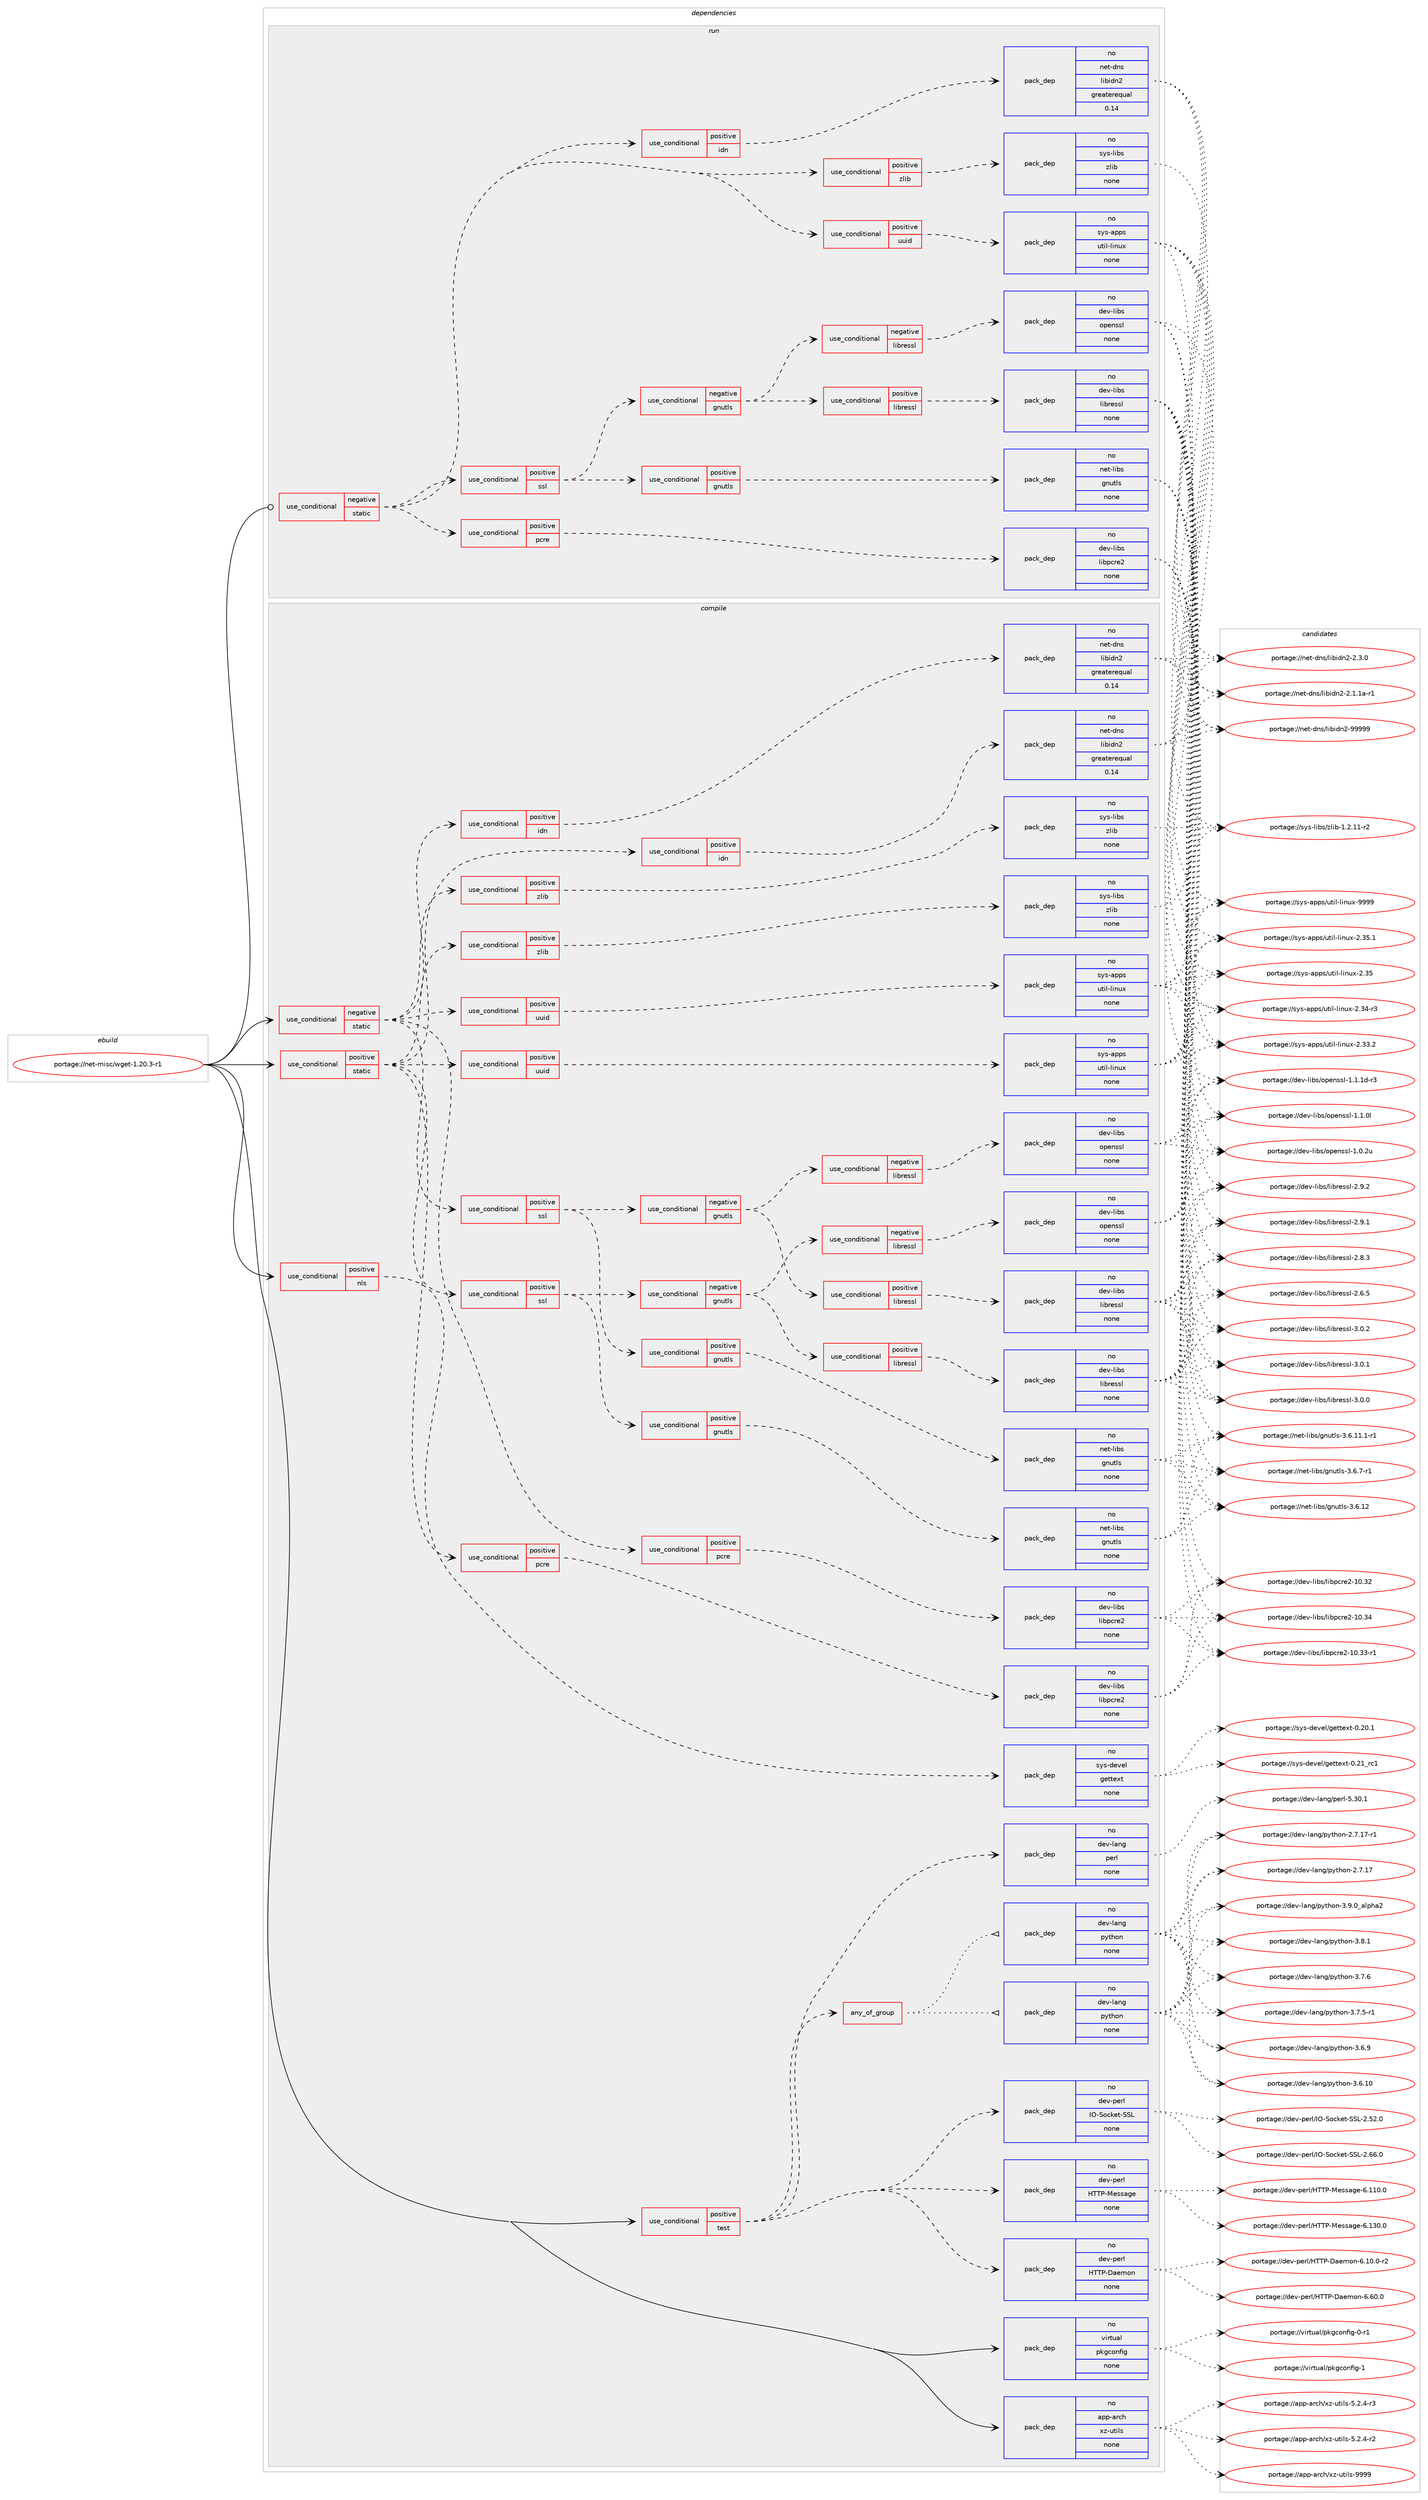 digraph prolog {

# *************
# Graph options
# *************

newrank=true;
concentrate=true;
compound=true;
graph [rankdir=LR,fontname=Helvetica,fontsize=10,ranksep=1.5];#, ranksep=2.5, nodesep=0.2];
edge  [arrowhead=vee];
node  [fontname=Helvetica,fontsize=10];

# **********
# The ebuild
# **********

subgraph cluster_leftcol {
color=gray;
rank=same;
label=<<i>ebuild</i>>;
id [label="portage://net-misc/wget-1.20.3-r1", color=red, width=4, href="../net-misc/wget-1.20.3-r1.svg"];
}

# ****************
# The dependencies
# ****************

subgraph cluster_midcol {
color=gray;
label=<<i>dependencies</i>>;
subgraph cluster_compile {
fillcolor="#eeeeee";
style=filled;
label=<<i>compile</i>>;
subgraph cond23831 {
dependency116912 [label=<<TABLE BORDER="0" CELLBORDER="1" CELLSPACING="0" CELLPADDING="4"><TR><TD ROWSPAN="3" CELLPADDING="10">use_conditional</TD></TR><TR><TD>negative</TD></TR><TR><TD>static</TD></TR></TABLE>>, shape=none, color=red];
subgraph cond23832 {
dependency116913 [label=<<TABLE BORDER="0" CELLBORDER="1" CELLSPACING="0" CELLPADDING="4"><TR><TD ROWSPAN="3" CELLPADDING="10">use_conditional</TD></TR><TR><TD>positive</TD></TR><TR><TD>idn</TD></TR></TABLE>>, shape=none, color=red];
subgraph pack91113 {
dependency116914 [label=<<TABLE BORDER="0" CELLBORDER="1" CELLSPACING="0" CELLPADDING="4" WIDTH="220"><TR><TD ROWSPAN="6" CELLPADDING="30">pack_dep</TD></TR><TR><TD WIDTH="110">no</TD></TR><TR><TD>net-dns</TD></TR><TR><TD>libidn2</TD></TR><TR><TD>greaterequal</TD></TR><TR><TD>0.14</TD></TR></TABLE>>, shape=none, color=blue];
}
dependency116913:e -> dependency116914:w [weight=20,style="dashed",arrowhead="vee"];
}
dependency116912:e -> dependency116913:w [weight=20,style="dashed",arrowhead="vee"];
subgraph cond23833 {
dependency116915 [label=<<TABLE BORDER="0" CELLBORDER="1" CELLSPACING="0" CELLPADDING="4"><TR><TD ROWSPAN="3" CELLPADDING="10">use_conditional</TD></TR><TR><TD>positive</TD></TR><TR><TD>pcre</TD></TR></TABLE>>, shape=none, color=red];
subgraph pack91114 {
dependency116916 [label=<<TABLE BORDER="0" CELLBORDER="1" CELLSPACING="0" CELLPADDING="4" WIDTH="220"><TR><TD ROWSPAN="6" CELLPADDING="30">pack_dep</TD></TR><TR><TD WIDTH="110">no</TD></TR><TR><TD>dev-libs</TD></TR><TR><TD>libpcre2</TD></TR><TR><TD>none</TD></TR><TR><TD></TD></TR></TABLE>>, shape=none, color=blue];
}
dependency116915:e -> dependency116916:w [weight=20,style="dashed",arrowhead="vee"];
}
dependency116912:e -> dependency116915:w [weight=20,style="dashed",arrowhead="vee"];
subgraph cond23834 {
dependency116917 [label=<<TABLE BORDER="0" CELLBORDER="1" CELLSPACING="0" CELLPADDING="4"><TR><TD ROWSPAN="3" CELLPADDING="10">use_conditional</TD></TR><TR><TD>positive</TD></TR><TR><TD>ssl</TD></TR></TABLE>>, shape=none, color=red];
subgraph cond23835 {
dependency116918 [label=<<TABLE BORDER="0" CELLBORDER="1" CELLSPACING="0" CELLPADDING="4"><TR><TD ROWSPAN="3" CELLPADDING="10">use_conditional</TD></TR><TR><TD>positive</TD></TR><TR><TD>gnutls</TD></TR></TABLE>>, shape=none, color=red];
subgraph pack91115 {
dependency116919 [label=<<TABLE BORDER="0" CELLBORDER="1" CELLSPACING="0" CELLPADDING="4" WIDTH="220"><TR><TD ROWSPAN="6" CELLPADDING="30">pack_dep</TD></TR><TR><TD WIDTH="110">no</TD></TR><TR><TD>net-libs</TD></TR><TR><TD>gnutls</TD></TR><TR><TD>none</TD></TR><TR><TD></TD></TR></TABLE>>, shape=none, color=blue];
}
dependency116918:e -> dependency116919:w [weight=20,style="dashed",arrowhead="vee"];
}
dependency116917:e -> dependency116918:w [weight=20,style="dashed",arrowhead="vee"];
subgraph cond23836 {
dependency116920 [label=<<TABLE BORDER="0" CELLBORDER="1" CELLSPACING="0" CELLPADDING="4"><TR><TD ROWSPAN="3" CELLPADDING="10">use_conditional</TD></TR><TR><TD>negative</TD></TR><TR><TD>gnutls</TD></TR></TABLE>>, shape=none, color=red];
subgraph cond23837 {
dependency116921 [label=<<TABLE BORDER="0" CELLBORDER="1" CELLSPACING="0" CELLPADDING="4"><TR><TD ROWSPAN="3" CELLPADDING="10">use_conditional</TD></TR><TR><TD>negative</TD></TR><TR><TD>libressl</TD></TR></TABLE>>, shape=none, color=red];
subgraph pack91116 {
dependency116922 [label=<<TABLE BORDER="0" CELLBORDER="1" CELLSPACING="0" CELLPADDING="4" WIDTH="220"><TR><TD ROWSPAN="6" CELLPADDING="30">pack_dep</TD></TR><TR><TD WIDTH="110">no</TD></TR><TR><TD>dev-libs</TD></TR><TR><TD>openssl</TD></TR><TR><TD>none</TD></TR><TR><TD></TD></TR></TABLE>>, shape=none, color=blue];
}
dependency116921:e -> dependency116922:w [weight=20,style="dashed",arrowhead="vee"];
}
dependency116920:e -> dependency116921:w [weight=20,style="dashed",arrowhead="vee"];
subgraph cond23838 {
dependency116923 [label=<<TABLE BORDER="0" CELLBORDER="1" CELLSPACING="0" CELLPADDING="4"><TR><TD ROWSPAN="3" CELLPADDING="10">use_conditional</TD></TR><TR><TD>positive</TD></TR><TR><TD>libressl</TD></TR></TABLE>>, shape=none, color=red];
subgraph pack91117 {
dependency116924 [label=<<TABLE BORDER="0" CELLBORDER="1" CELLSPACING="0" CELLPADDING="4" WIDTH="220"><TR><TD ROWSPAN="6" CELLPADDING="30">pack_dep</TD></TR><TR><TD WIDTH="110">no</TD></TR><TR><TD>dev-libs</TD></TR><TR><TD>libressl</TD></TR><TR><TD>none</TD></TR><TR><TD></TD></TR></TABLE>>, shape=none, color=blue];
}
dependency116923:e -> dependency116924:w [weight=20,style="dashed",arrowhead="vee"];
}
dependency116920:e -> dependency116923:w [weight=20,style="dashed",arrowhead="vee"];
}
dependency116917:e -> dependency116920:w [weight=20,style="dashed",arrowhead="vee"];
}
dependency116912:e -> dependency116917:w [weight=20,style="dashed",arrowhead="vee"];
subgraph cond23839 {
dependency116925 [label=<<TABLE BORDER="0" CELLBORDER="1" CELLSPACING="0" CELLPADDING="4"><TR><TD ROWSPAN="3" CELLPADDING="10">use_conditional</TD></TR><TR><TD>positive</TD></TR><TR><TD>uuid</TD></TR></TABLE>>, shape=none, color=red];
subgraph pack91118 {
dependency116926 [label=<<TABLE BORDER="0" CELLBORDER="1" CELLSPACING="0" CELLPADDING="4" WIDTH="220"><TR><TD ROWSPAN="6" CELLPADDING="30">pack_dep</TD></TR><TR><TD WIDTH="110">no</TD></TR><TR><TD>sys-apps</TD></TR><TR><TD>util-linux</TD></TR><TR><TD>none</TD></TR><TR><TD></TD></TR></TABLE>>, shape=none, color=blue];
}
dependency116925:e -> dependency116926:w [weight=20,style="dashed",arrowhead="vee"];
}
dependency116912:e -> dependency116925:w [weight=20,style="dashed",arrowhead="vee"];
subgraph cond23840 {
dependency116927 [label=<<TABLE BORDER="0" CELLBORDER="1" CELLSPACING="0" CELLPADDING="4"><TR><TD ROWSPAN="3" CELLPADDING="10">use_conditional</TD></TR><TR><TD>positive</TD></TR><TR><TD>zlib</TD></TR></TABLE>>, shape=none, color=red];
subgraph pack91119 {
dependency116928 [label=<<TABLE BORDER="0" CELLBORDER="1" CELLSPACING="0" CELLPADDING="4" WIDTH="220"><TR><TD ROWSPAN="6" CELLPADDING="30">pack_dep</TD></TR><TR><TD WIDTH="110">no</TD></TR><TR><TD>sys-libs</TD></TR><TR><TD>zlib</TD></TR><TR><TD>none</TD></TR><TR><TD></TD></TR></TABLE>>, shape=none, color=blue];
}
dependency116927:e -> dependency116928:w [weight=20,style="dashed",arrowhead="vee"];
}
dependency116912:e -> dependency116927:w [weight=20,style="dashed",arrowhead="vee"];
}
id:e -> dependency116912:w [weight=20,style="solid",arrowhead="vee"];
subgraph cond23841 {
dependency116929 [label=<<TABLE BORDER="0" CELLBORDER="1" CELLSPACING="0" CELLPADDING="4"><TR><TD ROWSPAN="3" CELLPADDING="10">use_conditional</TD></TR><TR><TD>positive</TD></TR><TR><TD>nls</TD></TR></TABLE>>, shape=none, color=red];
subgraph pack91120 {
dependency116930 [label=<<TABLE BORDER="0" CELLBORDER="1" CELLSPACING="0" CELLPADDING="4" WIDTH="220"><TR><TD ROWSPAN="6" CELLPADDING="30">pack_dep</TD></TR><TR><TD WIDTH="110">no</TD></TR><TR><TD>sys-devel</TD></TR><TR><TD>gettext</TD></TR><TR><TD>none</TD></TR><TR><TD></TD></TR></TABLE>>, shape=none, color=blue];
}
dependency116929:e -> dependency116930:w [weight=20,style="dashed",arrowhead="vee"];
}
id:e -> dependency116929:w [weight=20,style="solid",arrowhead="vee"];
subgraph cond23842 {
dependency116931 [label=<<TABLE BORDER="0" CELLBORDER="1" CELLSPACING="0" CELLPADDING="4"><TR><TD ROWSPAN="3" CELLPADDING="10">use_conditional</TD></TR><TR><TD>positive</TD></TR><TR><TD>static</TD></TR></TABLE>>, shape=none, color=red];
subgraph cond23843 {
dependency116932 [label=<<TABLE BORDER="0" CELLBORDER="1" CELLSPACING="0" CELLPADDING="4"><TR><TD ROWSPAN="3" CELLPADDING="10">use_conditional</TD></TR><TR><TD>positive</TD></TR><TR><TD>idn</TD></TR></TABLE>>, shape=none, color=red];
subgraph pack91121 {
dependency116933 [label=<<TABLE BORDER="0" CELLBORDER="1" CELLSPACING="0" CELLPADDING="4" WIDTH="220"><TR><TD ROWSPAN="6" CELLPADDING="30">pack_dep</TD></TR><TR><TD WIDTH="110">no</TD></TR><TR><TD>net-dns</TD></TR><TR><TD>libidn2</TD></TR><TR><TD>greaterequal</TD></TR><TR><TD>0.14</TD></TR></TABLE>>, shape=none, color=blue];
}
dependency116932:e -> dependency116933:w [weight=20,style="dashed",arrowhead="vee"];
}
dependency116931:e -> dependency116932:w [weight=20,style="dashed",arrowhead="vee"];
subgraph cond23844 {
dependency116934 [label=<<TABLE BORDER="0" CELLBORDER="1" CELLSPACING="0" CELLPADDING="4"><TR><TD ROWSPAN="3" CELLPADDING="10">use_conditional</TD></TR><TR><TD>positive</TD></TR><TR><TD>pcre</TD></TR></TABLE>>, shape=none, color=red];
subgraph pack91122 {
dependency116935 [label=<<TABLE BORDER="0" CELLBORDER="1" CELLSPACING="0" CELLPADDING="4" WIDTH="220"><TR><TD ROWSPAN="6" CELLPADDING="30">pack_dep</TD></TR><TR><TD WIDTH="110">no</TD></TR><TR><TD>dev-libs</TD></TR><TR><TD>libpcre2</TD></TR><TR><TD>none</TD></TR><TR><TD></TD></TR></TABLE>>, shape=none, color=blue];
}
dependency116934:e -> dependency116935:w [weight=20,style="dashed",arrowhead="vee"];
}
dependency116931:e -> dependency116934:w [weight=20,style="dashed",arrowhead="vee"];
subgraph cond23845 {
dependency116936 [label=<<TABLE BORDER="0" CELLBORDER="1" CELLSPACING="0" CELLPADDING="4"><TR><TD ROWSPAN="3" CELLPADDING="10">use_conditional</TD></TR><TR><TD>positive</TD></TR><TR><TD>ssl</TD></TR></TABLE>>, shape=none, color=red];
subgraph cond23846 {
dependency116937 [label=<<TABLE BORDER="0" CELLBORDER="1" CELLSPACING="0" CELLPADDING="4"><TR><TD ROWSPAN="3" CELLPADDING="10">use_conditional</TD></TR><TR><TD>positive</TD></TR><TR><TD>gnutls</TD></TR></TABLE>>, shape=none, color=red];
subgraph pack91123 {
dependency116938 [label=<<TABLE BORDER="0" CELLBORDER="1" CELLSPACING="0" CELLPADDING="4" WIDTH="220"><TR><TD ROWSPAN="6" CELLPADDING="30">pack_dep</TD></TR><TR><TD WIDTH="110">no</TD></TR><TR><TD>net-libs</TD></TR><TR><TD>gnutls</TD></TR><TR><TD>none</TD></TR><TR><TD></TD></TR></TABLE>>, shape=none, color=blue];
}
dependency116937:e -> dependency116938:w [weight=20,style="dashed",arrowhead="vee"];
}
dependency116936:e -> dependency116937:w [weight=20,style="dashed",arrowhead="vee"];
subgraph cond23847 {
dependency116939 [label=<<TABLE BORDER="0" CELLBORDER="1" CELLSPACING="0" CELLPADDING="4"><TR><TD ROWSPAN="3" CELLPADDING="10">use_conditional</TD></TR><TR><TD>negative</TD></TR><TR><TD>gnutls</TD></TR></TABLE>>, shape=none, color=red];
subgraph cond23848 {
dependency116940 [label=<<TABLE BORDER="0" CELLBORDER="1" CELLSPACING="0" CELLPADDING="4"><TR><TD ROWSPAN="3" CELLPADDING="10">use_conditional</TD></TR><TR><TD>negative</TD></TR><TR><TD>libressl</TD></TR></TABLE>>, shape=none, color=red];
subgraph pack91124 {
dependency116941 [label=<<TABLE BORDER="0" CELLBORDER="1" CELLSPACING="0" CELLPADDING="4" WIDTH="220"><TR><TD ROWSPAN="6" CELLPADDING="30">pack_dep</TD></TR><TR><TD WIDTH="110">no</TD></TR><TR><TD>dev-libs</TD></TR><TR><TD>openssl</TD></TR><TR><TD>none</TD></TR><TR><TD></TD></TR></TABLE>>, shape=none, color=blue];
}
dependency116940:e -> dependency116941:w [weight=20,style="dashed",arrowhead="vee"];
}
dependency116939:e -> dependency116940:w [weight=20,style="dashed",arrowhead="vee"];
subgraph cond23849 {
dependency116942 [label=<<TABLE BORDER="0" CELLBORDER="1" CELLSPACING="0" CELLPADDING="4"><TR><TD ROWSPAN="3" CELLPADDING="10">use_conditional</TD></TR><TR><TD>positive</TD></TR><TR><TD>libressl</TD></TR></TABLE>>, shape=none, color=red];
subgraph pack91125 {
dependency116943 [label=<<TABLE BORDER="0" CELLBORDER="1" CELLSPACING="0" CELLPADDING="4" WIDTH="220"><TR><TD ROWSPAN="6" CELLPADDING="30">pack_dep</TD></TR><TR><TD WIDTH="110">no</TD></TR><TR><TD>dev-libs</TD></TR><TR><TD>libressl</TD></TR><TR><TD>none</TD></TR><TR><TD></TD></TR></TABLE>>, shape=none, color=blue];
}
dependency116942:e -> dependency116943:w [weight=20,style="dashed",arrowhead="vee"];
}
dependency116939:e -> dependency116942:w [weight=20,style="dashed",arrowhead="vee"];
}
dependency116936:e -> dependency116939:w [weight=20,style="dashed",arrowhead="vee"];
}
dependency116931:e -> dependency116936:w [weight=20,style="dashed",arrowhead="vee"];
subgraph cond23850 {
dependency116944 [label=<<TABLE BORDER="0" CELLBORDER="1" CELLSPACING="0" CELLPADDING="4"><TR><TD ROWSPAN="3" CELLPADDING="10">use_conditional</TD></TR><TR><TD>positive</TD></TR><TR><TD>uuid</TD></TR></TABLE>>, shape=none, color=red];
subgraph pack91126 {
dependency116945 [label=<<TABLE BORDER="0" CELLBORDER="1" CELLSPACING="0" CELLPADDING="4" WIDTH="220"><TR><TD ROWSPAN="6" CELLPADDING="30">pack_dep</TD></TR><TR><TD WIDTH="110">no</TD></TR><TR><TD>sys-apps</TD></TR><TR><TD>util-linux</TD></TR><TR><TD>none</TD></TR><TR><TD></TD></TR></TABLE>>, shape=none, color=blue];
}
dependency116944:e -> dependency116945:w [weight=20,style="dashed",arrowhead="vee"];
}
dependency116931:e -> dependency116944:w [weight=20,style="dashed",arrowhead="vee"];
subgraph cond23851 {
dependency116946 [label=<<TABLE BORDER="0" CELLBORDER="1" CELLSPACING="0" CELLPADDING="4"><TR><TD ROWSPAN="3" CELLPADDING="10">use_conditional</TD></TR><TR><TD>positive</TD></TR><TR><TD>zlib</TD></TR></TABLE>>, shape=none, color=red];
subgraph pack91127 {
dependency116947 [label=<<TABLE BORDER="0" CELLBORDER="1" CELLSPACING="0" CELLPADDING="4" WIDTH="220"><TR><TD ROWSPAN="6" CELLPADDING="30">pack_dep</TD></TR><TR><TD WIDTH="110">no</TD></TR><TR><TD>sys-libs</TD></TR><TR><TD>zlib</TD></TR><TR><TD>none</TD></TR><TR><TD></TD></TR></TABLE>>, shape=none, color=blue];
}
dependency116946:e -> dependency116947:w [weight=20,style="dashed",arrowhead="vee"];
}
dependency116931:e -> dependency116946:w [weight=20,style="dashed",arrowhead="vee"];
}
id:e -> dependency116931:w [weight=20,style="solid",arrowhead="vee"];
subgraph cond23852 {
dependency116948 [label=<<TABLE BORDER="0" CELLBORDER="1" CELLSPACING="0" CELLPADDING="4"><TR><TD ROWSPAN="3" CELLPADDING="10">use_conditional</TD></TR><TR><TD>positive</TD></TR><TR><TD>test</TD></TR></TABLE>>, shape=none, color=red];
subgraph any1865 {
dependency116949 [label=<<TABLE BORDER="0" CELLBORDER="1" CELLSPACING="0" CELLPADDING="4"><TR><TD CELLPADDING="10">any_of_group</TD></TR></TABLE>>, shape=none, color=red];subgraph pack91128 {
dependency116950 [label=<<TABLE BORDER="0" CELLBORDER="1" CELLSPACING="0" CELLPADDING="4" WIDTH="220"><TR><TD ROWSPAN="6" CELLPADDING="30">pack_dep</TD></TR><TR><TD WIDTH="110">no</TD></TR><TR><TD>dev-lang</TD></TR><TR><TD>python</TD></TR><TR><TD>none</TD></TR><TR><TD></TD></TR></TABLE>>, shape=none, color=blue];
}
dependency116949:e -> dependency116950:w [weight=20,style="dotted",arrowhead="oinv"];
subgraph pack91129 {
dependency116951 [label=<<TABLE BORDER="0" CELLBORDER="1" CELLSPACING="0" CELLPADDING="4" WIDTH="220"><TR><TD ROWSPAN="6" CELLPADDING="30">pack_dep</TD></TR><TR><TD WIDTH="110">no</TD></TR><TR><TD>dev-lang</TD></TR><TR><TD>python</TD></TR><TR><TD>none</TD></TR><TR><TD></TD></TR></TABLE>>, shape=none, color=blue];
}
dependency116949:e -> dependency116951:w [weight=20,style="dotted",arrowhead="oinv"];
}
dependency116948:e -> dependency116949:w [weight=20,style="dashed",arrowhead="vee"];
subgraph pack91130 {
dependency116952 [label=<<TABLE BORDER="0" CELLBORDER="1" CELLSPACING="0" CELLPADDING="4" WIDTH="220"><TR><TD ROWSPAN="6" CELLPADDING="30">pack_dep</TD></TR><TR><TD WIDTH="110">no</TD></TR><TR><TD>dev-lang</TD></TR><TR><TD>perl</TD></TR><TR><TD>none</TD></TR><TR><TD></TD></TR></TABLE>>, shape=none, color=blue];
}
dependency116948:e -> dependency116952:w [weight=20,style="dashed",arrowhead="vee"];
subgraph pack91131 {
dependency116953 [label=<<TABLE BORDER="0" CELLBORDER="1" CELLSPACING="0" CELLPADDING="4" WIDTH="220"><TR><TD ROWSPAN="6" CELLPADDING="30">pack_dep</TD></TR><TR><TD WIDTH="110">no</TD></TR><TR><TD>dev-perl</TD></TR><TR><TD>HTTP-Daemon</TD></TR><TR><TD>none</TD></TR><TR><TD></TD></TR></TABLE>>, shape=none, color=blue];
}
dependency116948:e -> dependency116953:w [weight=20,style="dashed",arrowhead="vee"];
subgraph pack91132 {
dependency116954 [label=<<TABLE BORDER="0" CELLBORDER="1" CELLSPACING="0" CELLPADDING="4" WIDTH="220"><TR><TD ROWSPAN="6" CELLPADDING="30">pack_dep</TD></TR><TR><TD WIDTH="110">no</TD></TR><TR><TD>dev-perl</TD></TR><TR><TD>HTTP-Message</TD></TR><TR><TD>none</TD></TR><TR><TD></TD></TR></TABLE>>, shape=none, color=blue];
}
dependency116948:e -> dependency116954:w [weight=20,style="dashed",arrowhead="vee"];
subgraph pack91133 {
dependency116955 [label=<<TABLE BORDER="0" CELLBORDER="1" CELLSPACING="0" CELLPADDING="4" WIDTH="220"><TR><TD ROWSPAN="6" CELLPADDING="30">pack_dep</TD></TR><TR><TD WIDTH="110">no</TD></TR><TR><TD>dev-perl</TD></TR><TR><TD>IO-Socket-SSL</TD></TR><TR><TD>none</TD></TR><TR><TD></TD></TR></TABLE>>, shape=none, color=blue];
}
dependency116948:e -> dependency116955:w [weight=20,style="dashed",arrowhead="vee"];
}
id:e -> dependency116948:w [weight=20,style="solid",arrowhead="vee"];
subgraph pack91134 {
dependency116956 [label=<<TABLE BORDER="0" CELLBORDER="1" CELLSPACING="0" CELLPADDING="4" WIDTH="220"><TR><TD ROWSPAN="6" CELLPADDING="30">pack_dep</TD></TR><TR><TD WIDTH="110">no</TD></TR><TR><TD>app-arch</TD></TR><TR><TD>xz-utils</TD></TR><TR><TD>none</TD></TR><TR><TD></TD></TR></TABLE>>, shape=none, color=blue];
}
id:e -> dependency116956:w [weight=20,style="solid",arrowhead="vee"];
subgraph pack91135 {
dependency116957 [label=<<TABLE BORDER="0" CELLBORDER="1" CELLSPACING="0" CELLPADDING="4" WIDTH="220"><TR><TD ROWSPAN="6" CELLPADDING="30">pack_dep</TD></TR><TR><TD WIDTH="110">no</TD></TR><TR><TD>virtual</TD></TR><TR><TD>pkgconfig</TD></TR><TR><TD>none</TD></TR><TR><TD></TD></TR></TABLE>>, shape=none, color=blue];
}
id:e -> dependency116957:w [weight=20,style="solid",arrowhead="vee"];
}
subgraph cluster_compileandrun {
fillcolor="#eeeeee";
style=filled;
label=<<i>compile and run</i>>;
}
subgraph cluster_run {
fillcolor="#eeeeee";
style=filled;
label=<<i>run</i>>;
subgraph cond23853 {
dependency116958 [label=<<TABLE BORDER="0" CELLBORDER="1" CELLSPACING="0" CELLPADDING="4"><TR><TD ROWSPAN="3" CELLPADDING="10">use_conditional</TD></TR><TR><TD>negative</TD></TR><TR><TD>static</TD></TR></TABLE>>, shape=none, color=red];
subgraph cond23854 {
dependency116959 [label=<<TABLE BORDER="0" CELLBORDER="1" CELLSPACING="0" CELLPADDING="4"><TR><TD ROWSPAN="3" CELLPADDING="10">use_conditional</TD></TR><TR><TD>positive</TD></TR><TR><TD>idn</TD></TR></TABLE>>, shape=none, color=red];
subgraph pack91136 {
dependency116960 [label=<<TABLE BORDER="0" CELLBORDER="1" CELLSPACING="0" CELLPADDING="4" WIDTH="220"><TR><TD ROWSPAN="6" CELLPADDING="30">pack_dep</TD></TR><TR><TD WIDTH="110">no</TD></TR><TR><TD>net-dns</TD></TR><TR><TD>libidn2</TD></TR><TR><TD>greaterequal</TD></TR><TR><TD>0.14</TD></TR></TABLE>>, shape=none, color=blue];
}
dependency116959:e -> dependency116960:w [weight=20,style="dashed",arrowhead="vee"];
}
dependency116958:e -> dependency116959:w [weight=20,style="dashed",arrowhead="vee"];
subgraph cond23855 {
dependency116961 [label=<<TABLE BORDER="0" CELLBORDER="1" CELLSPACING="0" CELLPADDING="4"><TR><TD ROWSPAN="3" CELLPADDING="10">use_conditional</TD></TR><TR><TD>positive</TD></TR><TR><TD>pcre</TD></TR></TABLE>>, shape=none, color=red];
subgraph pack91137 {
dependency116962 [label=<<TABLE BORDER="0" CELLBORDER="1" CELLSPACING="0" CELLPADDING="4" WIDTH="220"><TR><TD ROWSPAN="6" CELLPADDING="30">pack_dep</TD></TR><TR><TD WIDTH="110">no</TD></TR><TR><TD>dev-libs</TD></TR><TR><TD>libpcre2</TD></TR><TR><TD>none</TD></TR><TR><TD></TD></TR></TABLE>>, shape=none, color=blue];
}
dependency116961:e -> dependency116962:w [weight=20,style="dashed",arrowhead="vee"];
}
dependency116958:e -> dependency116961:w [weight=20,style="dashed",arrowhead="vee"];
subgraph cond23856 {
dependency116963 [label=<<TABLE BORDER="0" CELLBORDER="1" CELLSPACING="0" CELLPADDING="4"><TR><TD ROWSPAN="3" CELLPADDING="10">use_conditional</TD></TR><TR><TD>positive</TD></TR><TR><TD>ssl</TD></TR></TABLE>>, shape=none, color=red];
subgraph cond23857 {
dependency116964 [label=<<TABLE BORDER="0" CELLBORDER="1" CELLSPACING="0" CELLPADDING="4"><TR><TD ROWSPAN="3" CELLPADDING="10">use_conditional</TD></TR><TR><TD>positive</TD></TR><TR><TD>gnutls</TD></TR></TABLE>>, shape=none, color=red];
subgraph pack91138 {
dependency116965 [label=<<TABLE BORDER="0" CELLBORDER="1" CELLSPACING="0" CELLPADDING="4" WIDTH="220"><TR><TD ROWSPAN="6" CELLPADDING="30">pack_dep</TD></TR><TR><TD WIDTH="110">no</TD></TR><TR><TD>net-libs</TD></TR><TR><TD>gnutls</TD></TR><TR><TD>none</TD></TR><TR><TD></TD></TR></TABLE>>, shape=none, color=blue];
}
dependency116964:e -> dependency116965:w [weight=20,style="dashed",arrowhead="vee"];
}
dependency116963:e -> dependency116964:w [weight=20,style="dashed",arrowhead="vee"];
subgraph cond23858 {
dependency116966 [label=<<TABLE BORDER="0" CELLBORDER="1" CELLSPACING="0" CELLPADDING="4"><TR><TD ROWSPAN="3" CELLPADDING="10">use_conditional</TD></TR><TR><TD>negative</TD></TR><TR><TD>gnutls</TD></TR></TABLE>>, shape=none, color=red];
subgraph cond23859 {
dependency116967 [label=<<TABLE BORDER="0" CELLBORDER="1" CELLSPACING="0" CELLPADDING="4"><TR><TD ROWSPAN="3" CELLPADDING="10">use_conditional</TD></TR><TR><TD>negative</TD></TR><TR><TD>libressl</TD></TR></TABLE>>, shape=none, color=red];
subgraph pack91139 {
dependency116968 [label=<<TABLE BORDER="0" CELLBORDER="1" CELLSPACING="0" CELLPADDING="4" WIDTH="220"><TR><TD ROWSPAN="6" CELLPADDING="30">pack_dep</TD></TR><TR><TD WIDTH="110">no</TD></TR><TR><TD>dev-libs</TD></TR><TR><TD>openssl</TD></TR><TR><TD>none</TD></TR><TR><TD></TD></TR></TABLE>>, shape=none, color=blue];
}
dependency116967:e -> dependency116968:w [weight=20,style="dashed",arrowhead="vee"];
}
dependency116966:e -> dependency116967:w [weight=20,style="dashed",arrowhead="vee"];
subgraph cond23860 {
dependency116969 [label=<<TABLE BORDER="0" CELLBORDER="1" CELLSPACING="0" CELLPADDING="4"><TR><TD ROWSPAN="3" CELLPADDING="10">use_conditional</TD></TR><TR><TD>positive</TD></TR><TR><TD>libressl</TD></TR></TABLE>>, shape=none, color=red];
subgraph pack91140 {
dependency116970 [label=<<TABLE BORDER="0" CELLBORDER="1" CELLSPACING="0" CELLPADDING="4" WIDTH="220"><TR><TD ROWSPAN="6" CELLPADDING="30">pack_dep</TD></TR><TR><TD WIDTH="110">no</TD></TR><TR><TD>dev-libs</TD></TR><TR><TD>libressl</TD></TR><TR><TD>none</TD></TR><TR><TD></TD></TR></TABLE>>, shape=none, color=blue];
}
dependency116969:e -> dependency116970:w [weight=20,style="dashed",arrowhead="vee"];
}
dependency116966:e -> dependency116969:w [weight=20,style="dashed",arrowhead="vee"];
}
dependency116963:e -> dependency116966:w [weight=20,style="dashed",arrowhead="vee"];
}
dependency116958:e -> dependency116963:w [weight=20,style="dashed",arrowhead="vee"];
subgraph cond23861 {
dependency116971 [label=<<TABLE BORDER="0" CELLBORDER="1" CELLSPACING="0" CELLPADDING="4"><TR><TD ROWSPAN="3" CELLPADDING="10">use_conditional</TD></TR><TR><TD>positive</TD></TR><TR><TD>uuid</TD></TR></TABLE>>, shape=none, color=red];
subgraph pack91141 {
dependency116972 [label=<<TABLE BORDER="0" CELLBORDER="1" CELLSPACING="0" CELLPADDING="4" WIDTH="220"><TR><TD ROWSPAN="6" CELLPADDING="30">pack_dep</TD></TR><TR><TD WIDTH="110">no</TD></TR><TR><TD>sys-apps</TD></TR><TR><TD>util-linux</TD></TR><TR><TD>none</TD></TR><TR><TD></TD></TR></TABLE>>, shape=none, color=blue];
}
dependency116971:e -> dependency116972:w [weight=20,style="dashed",arrowhead="vee"];
}
dependency116958:e -> dependency116971:w [weight=20,style="dashed",arrowhead="vee"];
subgraph cond23862 {
dependency116973 [label=<<TABLE BORDER="0" CELLBORDER="1" CELLSPACING="0" CELLPADDING="4"><TR><TD ROWSPAN="3" CELLPADDING="10">use_conditional</TD></TR><TR><TD>positive</TD></TR><TR><TD>zlib</TD></TR></TABLE>>, shape=none, color=red];
subgraph pack91142 {
dependency116974 [label=<<TABLE BORDER="0" CELLBORDER="1" CELLSPACING="0" CELLPADDING="4" WIDTH="220"><TR><TD ROWSPAN="6" CELLPADDING="30">pack_dep</TD></TR><TR><TD WIDTH="110">no</TD></TR><TR><TD>sys-libs</TD></TR><TR><TD>zlib</TD></TR><TR><TD>none</TD></TR><TR><TD></TD></TR></TABLE>>, shape=none, color=blue];
}
dependency116973:e -> dependency116974:w [weight=20,style="dashed",arrowhead="vee"];
}
dependency116958:e -> dependency116973:w [weight=20,style="dashed",arrowhead="vee"];
}
id:e -> dependency116958:w [weight=20,style="solid",arrowhead="odot"];
}
}

# **************
# The candidates
# **************

subgraph cluster_choices {
rank=same;
color=gray;
label=<<i>candidates</i>>;

subgraph choice91113 {
color=black;
nodesep=1;
choice11010111645100110115471081059810510011050455757575757 [label="portage://net-dns/libidn2-99999", color=red, width=4,href="../net-dns/libidn2-99999.svg"];
choice11010111645100110115471081059810510011050455046514648 [label="portage://net-dns/libidn2-2.3.0", color=red, width=4,href="../net-dns/libidn2-2.3.0.svg"];
choice11010111645100110115471081059810510011050455046494649974511449 [label="portage://net-dns/libidn2-2.1.1a-r1", color=red, width=4,href="../net-dns/libidn2-2.1.1a-r1.svg"];
dependency116914:e -> choice11010111645100110115471081059810510011050455757575757:w [style=dotted,weight="100"];
dependency116914:e -> choice11010111645100110115471081059810510011050455046514648:w [style=dotted,weight="100"];
dependency116914:e -> choice11010111645100110115471081059810510011050455046494649974511449:w [style=dotted,weight="100"];
}
subgraph choice91114 {
color=black;
nodesep=1;
choice100101118451081059811547108105981129911410150454948465152 [label="portage://dev-libs/libpcre2-10.34", color=red, width=4,href="../dev-libs/libpcre2-10.34.svg"];
choice1001011184510810598115471081059811299114101504549484651514511449 [label="portage://dev-libs/libpcre2-10.33-r1", color=red, width=4,href="../dev-libs/libpcre2-10.33-r1.svg"];
choice100101118451081059811547108105981129911410150454948465150 [label="portage://dev-libs/libpcre2-10.32", color=red, width=4,href="../dev-libs/libpcre2-10.32.svg"];
dependency116916:e -> choice100101118451081059811547108105981129911410150454948465152:w [style=dotted,weight="100"];
dependency116916:e -> choice1001011184510810598115471081059811299114101504549484651514511449:w [style=dotted,weight="100"];
dependency116916:e -> choice100101118451081059811547108105981129911410150454948465150:w [style=dotted,weight="100"];
}
subgraph choice91115 {
color=black;
nodesep=1;
choice1101011164510810598115471031101171161081154551465446554511449 [label="portage://net-libs/gnutls-3.6.7-r1", color=red, width=4,href="../net-libs/gnutls-3.6.7-r1.svg"];
choice11010111645108105981154710311011711610811545514654464950 [label="portage://net-libs/gnutls-3.6.12", color=red, width=4,href="../net-libs/gnutls-3.6.12.svg"];
choice1101011164510810598115471031101171161081154551465446494946494511449 [label="portage://net-libs/gnutls-3.6.11.1-r1", color=red, width=4,href="../net-libs/gnutls-3.6.11.1-r1.svg"];
dependency116919:e -> choice1101011164510810598115471031101171161081154551465446554511449:w [style=dotted,weight="100"];
dependency116919:e -> choice11010111645108105981154710311011711610811545514654464950:w [style=dotted,weight="100"];
dependency116919:e -> choice1101011164510810598115471031101171161081154551465446494946494511449:w [style=dotted,weight="100"];
}
subgraph choice91116 {
color=black;
nodesep=1;
choice1001011184510810598115471111121011101151151084549464946491004511451 [label="portage://dev-libs/openssl-1.1.1d-r3", color=red, width=4,href="../dev-libs/openssl-1.1.1d-r3.svg"];
choice100101118451081059811547111112101110115115108454946494648108 [label="portage://dev-libs/openssl-1.1.0l", color=red, width=4,href="../dev-libs/openssl-1.1.0l.svg"];
choice100101118451081059811547111112101110115115108454946484650117 [label="portage://dev-libs/openssl-1.0.2u", color=red, width=4,href="../dev-libs/openssl-1.0.2u.svg"];
dependency116922:e -> choice1001011184510810598115471111121011101151151084549464946491004511451:w [style=dotted,weight="100"];
dependency116922:e -> choice100101118451081059811547111112101110115115108454946494648108:w [style=dotted,weight="100"];
dependency116922:e -> choice100101118451081059811547111112101110115115108454946484650117:w [style=dotted,weight="100"];
}
subgraph choice91117 {
color=black;
nodesep=1;
choice10010111845108105981154710810598114101115115108455146484650 [label="portage://dev-libs/libressl-3.0.2", color=red, width=4,href="../dev-libs/libressl-3.0.2.svg"];
choice10010111845108105981154710810598114101115115108455146484649 [label="portage://dev-libs/libressl-3.0.1", color=red, width=4,href="../dev-libs/libressl-3.0.1.svg"];
choice10010111845108105981154710810598114101115115108455146484648 [label="portage://dev-libs/libressl-3.0.0", color=red, width=4,href="../dev-libs/libressl-3.0.0.svg"];
choice10010111845108105981154710810598114101115115108455046574650 [label="portage://dev-libs/libressl-2.9.2", color=red, width=4,href="../dev-libs/libressl-2.9.2.svg"];
choice10010111845108105981154710810598114101115115108455046574649 [label="portage://dev-libs/libressl-2.9.1", color=red, width=4,href="../dev-libs/libressl-2.9.1.svg"];
choice10010111845108105981154710810598114101115115108455046564651 [label="portage://dev-libs/libressl-2.8.3", color=red, width=4,href="../dev-libs/libressl-2.8.3.svg"];
choice10010111845108105981154710810598114101115115108455046544653 [label="portage://dev-libs/libressl-2.6.5", color=red, width=4,href="../dev-libs/libressl-2.6.5.svg"];
dependency116924:e -> choice10010111845108105981154710810598114101115115108455146484650:w [style=dotted,weight="100"];
dependency116924:e -> choice10010111845108105981154710810598114101115115108455146484649:w [style=dotted,weight="100"];
dependency116924:e -> choice10010111845108105981154710810598114101115115108455146484648:w [style=dotted,weight="100"];
dependency116924:e -> choice10010111845108105981154710810598114101115115108455046574650:w [style=dotted,weight="100"];
dependency116924:e -> choice10010111845108105981154710810598114101115115108455046574649:w [style=dotted,weight="100"];
dependency116924:e -> choice10010111845108105981154710810598114101115115108455046564651:w [style=dotted,weight="100"];
dependency116924:e -> choice10010111845108105981154710810598114101115115108455046544653:w [style=dotted,weight="100"];
}
subgraph choice91118 {
color=black;
nodesep=1;
choice115121115459711211211547117116105108451081051101171204557575757 [label="portage://sys-apps/util-linux-9999", color=red, width=4,href="../sys-apps/util-linux-9999.svg"];
choice1151211154597112112115471171161051084510810511011712045504651534649 [label="portage://sys-apps/util-linux-2.35.1", color=red, width=4,href="../sys-apps/util-linux-2.35.1.svg"];
choice115121115459711211211547117116105108451081051101171204550465153 [label="portage://sys-apps/util-linux-2.35", color=red, width=4,href="../sys-apps/util-linux-2.35.svg"];
choice1151211154597112112115471171161051084510810511011712045504651524511451 [label="portage://sys-apps/util-linux-2.34-r3", color=red, width=4,href="../sys-apps/util-linux-2.34-r3.svg"];
choice1151211154597112112115471171161051084510810511011712045504651514650 [label="portage://sys-apps/util-linux-2.33.2", color=red, width=4,href="../sys-apps/util-linux-2.33.2.svg"];
dependency116926:e -> choice115121115459711211211547117116105108451081051101171204557575757:w [style=dotted,weight="100"];
dependency116926:e -> choice1151211154597112112115471171161051084510810511011712045504651534649:w [style=dotted,weight="100"];
dependency116926:e -> choice115121115459711211211547117116105108451081051101171204550465153:w [style=dotted,weight="100"];
dependency116926:e -> choice1151211154597112112115471171161051084510810511011712045504651524511451:w [style=dotted,weight="100"];
dependency116926:e -> choice1151211154597112112115471171161051084510810511011712045504651514650:w [style=dotted,weight="100"];
}
subgraph choice91119 {
color=black;
nodesep=1;
choice11512111545108105981154712210810598454946504649494511450 [label="portage://sys-libs/zlib-1.2.11-r2", color=red, width=4,href="../sys-libs/zlib-1.2.11-r2.svg"];
dependency116928:e -> choice11512111545108105981154712210810598454946504649494511450:w [style=dotted,weight="100"];
}
subgraph choice91120 {
color=black;
nodesep=1;
choice11512111545100101118101108471031011161161011201164548465049951149949 [label="portage://sys-devel/gettext-0.21_rc1", color=red, width=4,href="../sys-devel/gettext-0.21_rc1.svg"];
choice115121115451001011181011084710310111611610112011645484650484649 [label="portage://sys-devel/gettext-0.20.1", color=red, width=4,href="../sys-devel/gettext-0.20.1.svg"];
dependency116930:e -> choice11512111545100101118101108471031011161161011201164548465049951149949:w [style=dotted,weight="100"];
dependency116930:e -> choice115121115451001011181011084710310111611610112011645484650484649:w [style=dotted,weight="100"];
}
subgraph choice91121 {
color=black;
nodesep=1;
choice11010111645100110115471081059810510011050455757575757 [label="portage://net-dns/libidn2-99999", color=red, width=4,href="../net-dns/libidn2-99999.svg"];
choice11010111645100110115471081059810510011050455046514648 [label="portage://net-dns/libidn2-2.3.0", color=red, width=4,href="../net-dns/libidn2-2.3.0.svg"];
choice11010111645100110115471081059810510011050455046494649974511449 [label="portage://net-dns/libidn2-2.1.1a-r1", color=red, width=4,href="../net-dns/libidn2-2.1.1a-r1.svg"];
dependency116933:e -> choice11010111645100110115471081059810510011050455757575757:w [style=dotted,weight="100"];
dependency116933:e -> choice11010111645100110115471081059810510011050455046514648:w [style=dotted,weight="100"];
dependency116933:e -> choice11010111645100110115471081059810510011050455046494649974511449:w [style=dotted,weight="100"];
}
subgraph choice91122 {
color=black;
nodesep=1;
choice100101118451081059811547108105981129911410150454948465152 [label="portage://dev-libs/libpcre2-10.34", color=red, width=4,href="../dev-libs/libpcre2-10.34.svg"];
choice1001011184510810598115471081059811299114101504549484651514511449 [label="portage://dev-libs/libpcre2-10.33-r1", color=red, width=4,href="../dev-libs/libpcre2-10.33-r1.svg"];
choice100101118451081059811547108105981129911410150454948465150 [label="portage://dev-libs/libpcre2-10.32", color=red, width=4,href="../dev-libs/libpcre2-10.32.svg"];
dependency116935:e -> choice100101118451081059811547108105981129911410150454948465152:w [style=dotted,weight="100"];
dependency116935:e -> choice1001011184510810598115471081059811299114101504549484651514511449:w [style=dotted,weight="100"];
dependency116935:e -> choice100101118451081059811547108105981129911410150454948465150:w [style=dotted,weight="100"];
}
subgraph choice91123 {
color=black;
nodesep=1;
choice1101011164510810598115471031101171161081154551465446554511449 [label="portage://net-libs/gnutls-3.6.7-r1", color=red, width=4,href="../net-libs/gnutls-3.6.7-r1.svg"];
choice11010111645108105981154710311011711610811545514654464950 [label="portage://net-libs/gnutls-3.6.12", color=red, width=4,href="../net-libs/gnutls-3.6.12.svg"];
choice1101011164510810598115471031101171161081154551465446494946494511449 [label="portage://net-libs/gnutls-3.6.11.1-r1", color=red, width=4,href="../net-libs/gnutls-3.6.11.1-r1.svg"];
dependency116938:e -> choice1101011164510810598115471031101171161081154551465446554511449:w [style=dotted,weight="100"];
dependency116938:e -> choice11010111645108105981154710311011711610811545514654464950:w [style=dotted,weight="100"];
dependency116938:e -> choice1101011164510810598115471031101171161081154551465446494946494511449:w [style=dotted,weight="100"];
}
subgraph choice91124 {
color=black;
nodesep=1;
choice1001011184510810598115471111121011101151151084549464946491004511451 [label="portage://dev-libs/openssl-1.1.1d-r3", color=red, width=4,href="../dev-libs/openssl-1.1.1d-r3.svg"];
choice100101118451081059811547111112101110115115108454946494648108 [label="portage://dev-libs/openssl-1.1.0l", color=red, width=4,href="../dev-libs/openssl-1.1.0l.svg"];
choice100101118451081059811547111112101110115115108454946484650117 [label="portage://dev-libs/openssl-1.0.2u", color=red, width=4,href="../dev-libs/openssl-1.0.2u.svg"];
dependency116941:e -> choice1001011184510810598115471111121011101151151084549464946491004511451:w [style=dotted,weight="100"];
dependency116941:e -> choice100101118451081059811547111112101110115115108454946494648108:w [style=dotted,weight="100"];
dependency116941:e -> choice100101118451081059811547111112101110115115108454946484650117:w [style=dotted,weight="100"];
}
subgraph choice91125 {
color=black;
nodesep=1;
choice10010111845108105981154710810598114101115115108455146484650 [label="portage://dev-libs/libressl-3.0.2", color=red, width=4,href="../dev-libs/libressl-3.0.2.svg"];
choice10010111845108105981154710810598114101115115108455146484649 [label="portage://dev-libs/libressl-3.0.1", color=red, width=4,href="../dev-libs/libressl-3.0.1.svg"];
choice10010111845108105981154710810598114101115115108455146484648 [label="portage://dev-libs/libressl-3.0.0", color=red, width=4,href="../dev-libs/libressl-3.0.0.svg"];
choice10010111845108105981154710810598114101115115108455046574650 [label="portage://dev-libs/libressl-2.9.2", color=red, width=4,href="../dev-libs/libressl-2.9.2.svg"];
choice10010111845108105981154710810598114101115115108455046574649 [label="portage://dev-libs/libressl-2.9.1", color=red, width=4,href="../dev-libs/libressl-2.9.1.svg"];
choice10010111845108105981154710810598114101115115108455046564651 [label="portage://dev-libs/libressl-2.8.3", color=red, width=4,href="../dev-libs/libressl-2.8.3.svg"];
choice10010111845108105981154710810598114101115115108455046544653 [label="portage://dev-libs/libressl-2.6.5", color=red, width=4,href="../dev-libs/libressl-2.6.5.svg"];
dependency116943:e -> choice10010111845108105981154710810598114101115115108455146484650:w [style=dotted,weight="100"];
dependency116943:e -> choice10010111845108105981154710810598114101115115108455146484649:w [style=dotted,weight="100"];
dependency116943:e -> choice10010111845108105981154710810598114101115115108455146484648:w [style=dotted,weight="100"];
dependency116943:e -> choice10010111845108105981154710810598114101115115108455046574650:w [style=dotted,weight="100"];
dependency116943:e -> choice10010111845108105981154710810598114101115115108455046574649:w [style=dotted,weight="100"];
dependency116943:e -> choice10010111845108105981154710810598114101115115108455046564651:w [style=dotted,weight="100"];
dependency116943:e -> choice10010111845108105981154710810598114101115115108455046544653:w [style=dotted,weight="100"];
}
subgraph choice91126 {
color=black;
nodesep=1;
choice115121115459711211211547117116105108451081051101171204557575757 [label="portage://sys-apps/util-linux-9999", color=red, width=4,href="../sys-apps/util-linux-9999.svg"];
choice1151211154597112112115471171161051084510810511011712045504651534649 [label="portage://sys-apps/util-linux-2.35.1", color=red, width=4,href="../sys-apps/util-linux-2.35.1.svg"];
choice115121115459711211211547117116105108451081051101171204550465153 [label="portage://sys-apps/util-linux-2.35", color=red, width=4,href="../sys-apps/util-linux-2.35.svg"];
choice1151211154597112112115471171161051084510810511011712045504651524511451 [label="portage://sys-apps/util-linux-2.34-r3", color=red, width=4,href="../sys-apps/util-linux-2.34-r3.svg"];
choice1151211154597112112115471171161051084510810511011712045504651514650 [label="portage://sys-apps/util-linux-2.33.2", color=red, width=4,href="../sys-apps/util-linux-2.33.2.svg"];
dependency116945:e -> choice115121115459711211211547117116105108451081051101171204557575757:w [style=dotted,weight="100"];
dependency116945:e -> choice1151211154597112112115471171161051084510810511011712045504651534649:w [style=dotted,weight="100"];
dependency116945:e -> choice115121115459711211211547117116105108451081051101171204550465153:w [style=dotted,weight="100"];
dependency116945:e -> choice1151211154597112112115471171161051084510810511011712045504651524511451:w [style=dotted,weight="100"];
dependency116945:e -> choice1151211154597112112115471171161051084510810511011712045504651514650:w [style=dotted,weight="100"];
}
subgraph choice91127 {
color=black;
nodesep=1;
choice11512111545108105981154712210810598454946504649494511450 [label="portage://sys-libs/zlib-1.2.11-r2", color=red, width=4,href="../sys-libs/zlib-1.2.11-r2.svg"];
dependency116947:e -> choice11512111545108105981154712210810598454946504649494511450:w [style=dotted,weight="100"];
}
subgraph choice91128 {
color=black;
nodesep=1;
choice10010111845108971101034711212111610411111045514657464895971081121049750 [label="portage://dev-lang/python-3.9.0_alpha2", color=red, width=4,href="../dev-lang/python-3.9.0_alpha2.svg"];
choice100101118451089711010347112121116104111110455146564649 [label="portage://dev-lang/python-3.8.1", color=red, width=4,href="../dev-lang/python-3.8.1.svg"];
choice100101118451089711010347112121116104111110455146554654 [label="portage://dev-lang/python-3.7.6", color=red, width=4,href="../dev-lang/python-3.7.6.svg"];
choice1001011184510897110103471121211161041111104551465546534511449 [label="portage://dev-lang/python-3.7.5-r1", color=red, width=4,href="../dev-lang/python-3.7.5-r1.svg"];
choice100101118451089711010347112121116104111110455146544657 [label="portage://dev-lang/python-3.6.9", color=red, width=4,href="../dev-lang/python-3.6.9.svg"];
choice10010111845108971101034711212111610411111045514654464948 [label="portage://dev-lang/python-3.6.10", color=red, width=4,href="../dev-lang/python-3.6.10.svg"];
choice100101118451089711010347112121116104111110455046554649554511449 [label="portage://dev-lang/python-2.7.17-r1", color=red, width=4,href="../dev-lang/python-2.7.17-r1.svg"];
choice10010111845108971101034711212111610411111045504655464955 [label="portage://dev-lang/python-2.7.17", color=red, width=4,href="../dev-lang/python-2.7.17.svg"];
dependency116950:e -> choice10010111845108971101034711212111610411111045514657464895971081121049750:w [style=dotted,weight="100"];
dependency116950:e -> choice100101118451089711010347112121116104111110455146564649:w [style=dotted,weight="100"];
dependency116950:e -> choice100101118451089711010347112121116104111110455146554654:w [style=dotted,weight="100"];
dependency116950:e -> choice1001011184510897110103471121211161041111104551465546534511449:w [style=dotted,weight="100"];
dependency116950:e -> choice100101118451089711010347112121116104111110455146544657:w [style=dotted,weight="100"];
dependency116950:e -> choice10010111845108971101034711212111610411111045514654464948:w [style=dotted,weight="100"];
dependency116950:e -> choice100101118451089711010347112121116104111110455046554649554511449:w [style=dotted,weight="100"];
dependency116950:e -> choice10010111845108971101034711212111610411111045504655464955:w [style=dotted,weight="100"];
}
subgraph choice91129 {
color=black;
nodesep=1;
choice10010111845108971101034711212111610411111045514657464895971081121049750 [label="portage://dev-lang/python-3.9.0_alpha2", color=red, width=4,href="../dev-lang/python-3.9.0_alpha2.svg"];
choice100101118451089711010347112121116104111110455146564649 [label="portage://dev-lang/python-3.8.1", color=red, width=4,href="../dev-lang/python-3.8.1.svg"];
choice100101118451089711010347112121116104111110455146554654 [label="portage://dev-lang/python-3.7.6", color=red, width=4,href="../dev-lang/python-3.7.6.svg"];
choice1001011184510897110103471121211161041111104551465546534511449 [label="portage://dev-lang/python-3.7.5-r1", color=red, width=4,href="../dev-lang/python-3.7.5-r1.svg"];
choice100101118451089711010347112121116104111110455146544657 [label="portage://dev-lang/python-3.6.9", color=red, width=4,href="../dev-lang/python-3.6.9.svg"];
choice10010111845108971101034711212111610411111045514654464948 [label="portage://dev-lang/python-3.6.10", color=red, width=4,href="../dev-lang/python-3.6.10.svg"];
choice100101118451089711010347112121116104111110455046554649554511449 [label="portage://dev-lang/python-2.7.17-r1", color=red, width=4,href="../dev-lang/python-2.7.17-r1.svg"];
choice10010111845108971101034711212111610411111045504655464955 [label="portage://dev-lang/python-2.7.17", color=red, width=4,href="../dev-lang/python-2.7.17.svg"];
dependency116951:e -> choice10010111845108971101034711212111610411111045514657464895971081121049750:w [style=dotted,weight="100"];
dependency116951:e -> choice100101118451089711010347112121116104111110455146564649:w [style=dotted,weight="100"];
dependency116951:e -> choice100101118451089711010347112121116104111110455146554654:w [style=dotted,weight="100"];
dependency116951:e -> choice1001011184510897110103471121211161041111104551465546534511449:w [style=dotted,weight="100"];
dependency116951:e -> choice100101118451089711010347112121116104111110455146544657:w [style=dotted,weight="100"];
dependency116951:e -> choice10010111845108971101034711212111610411111045514654464948:w [style=dotted,weight="100"];
dependency116951:e -> choice100101118451089711010347112121116104111110455046554649554511449:w [style=dotted,weight="100"];
dependency116951:e -> choice10010111845108971101034711212111610411111045504655464955:w [style=dotted,weight="100"];
}
subgraph choice91130 {
color=black;
nodesep=1;
choice10010111845108971101034711210111410845534651484649 [label="portage://dev-lang/perl-5.30.1", color=red, width=4,href="../dev-lang/perl-5.30.1.svg"];
dependency116952:e -> choice10010111845108971101034711210111410845534651484649:w [style=dotted,weight="100"];
}
subgraph choice91131 {
color=black;
nodesep=1;
choice10010111845112101114108477284848045689710110911111045544654484648 [label="portage://dev-perl/HTTP-Daemon-6.60.0", color=red, width=4,href="../dev-perl/HTTP-Daemon-6.60.0.svg"];
choice100101118451121011141084772848480456897101109111110455446494846484511450 [label="portage://dev-perl/HTTP-Daemon-6.10.0-r2", color=red, width=4,href="../dev-perl/HTTP-Daemon-6.10.0-r2.svg"];
dependency116953:e -> choice10010111845112101114108477284848045689710110911111045544654484648:w [style=dotted,weight="100"];
dependency116953:e -> choice100101118451121011141084772848480456897101109111110455446494846484511450:w [style=dotted,weight="100"];
}
subgraph choice91132 {
color=black;
nodesep=1;
choice1001011184511210111410847728484804577101115115971031014554464951484648 [label="portage://dev-perl/HTTP-Message-6.130.0", color=red, width=4,href="../dev-perl/HTTP-Message-6.130.0.svg"];
choice1001011184511210111410847728484804577101115115971031014554464949484648 [label="portage://dev-perl/HTTP-Message-6.110.0", color=red, width=4,href="../dev-perl/HTTP-Message-6.110.0.svg"];
dependency116954:e -> choice1001011184511210111410847728484804577101115115971031014554464951484648:w [style=dotted,weight="100"];
dependency116954:e -> choice1001011184511210111410847728484804577101115115971031014554464949484648:w [style=dotted,weight="100"];
}
subgraph choice91133 {
color=black;
nodesep=1;
choice100101118451121011141084773794583111991071011164583837645504654544648 [label="portage://dev-perl/IO-Socket-SSL-2.66.0", color=red, width=4,href="../dev-perl/IO-Socket-SSL-2.66.0.svg"];
choice100101118451121011141084773794583111991071011164583837645504653504648 [label="portage://dev-perl/IO-Socket-SSL-2.52.0", color=red, width=4,href="../dev-perl/IO-Socket-SSL-2.52.0.svg"];
dependency116955:e -> choice100101118451121011141084773794583111991071011164583837645504654544648:w [style=dotted,weight="100"];
dependency116955:e -> choice100101118451121011141084773794583111991071011164583837645504653504648:w [style=dotted,weight="100"];
}
subgraph choice91134 {
color=black;
nodesep=1;
choice9711211245971149910447120122451171161051081154557575757 [label="portage://app-arch/xz-utils-9999", color=red, width=4,href="../app-arch/xz-utils-9999.svg"];
choice9711211245971149910447120122451171161051081154553465046524511451 [label="portage://app-arch/xz-utils-5.2.4-r3", color=red, width=4,href="../app-arch/xz-utils-5.2.4-r3.svg"];
choice9711211245971149910447120122451171161051081154553465046524511450 [label="portage://app-arch/xz-utils-5.2.4-r2", color=red, width=4,href="../app-arch/xz-utils-5.2.4-r2.svg"];
dependency116956:e -> choice9711211245971149910447120122451171161051081154557575757:w [style=dotted,weight="100"];
dependency116956:e -> choice9711211245971149910447120122451171161051081154553465046524511451:w [style=dotted,weight="100"];
dependency116956:e -> choice9711211245971149910447120122451171161051081154553465046524511450:w [style=dotted,weight="100"];
}
subgraph choice91135 {
color=black;
nodesep=1;
choice1181051141161179710847112107103991111101021051034549 [label="portage://virtual/pkgconfig-1", color=red, width=4,href="../virtual/pkgconfig-1.svg"];
choice11810511411611797108471121071039911111010210510345484511449 [label="portage://virtual/pkgconfig-0-r1", color=red, width=4,href="../virtual/pkgconfig-0-r1.svg"];
dependency116957:e -> choice1181051141161179710847112107103991111101021051034549:w [style=dotted,weight="100"];
dependency116957:e -> choice11810511411611797108471121071039911111010210510345484511449:w [style=dotted,weight="100"];
}
subgraph choice91136 {
color=black;
nodesep=1;
choice11010111645100110115471081059810510011050455757575757 [label="portage://net-dns/libidn2-99999", color=red, width=4,href="../net-dns/libidn2-99999.svg"];
choice11010111645100110115471081059810510011050455046514648 [label="portage://net-dns/libidn2-2.3.0", color=red, width=4,href="../net-dns/libidn2-2.3.0.svg"];
choice11010111645100110115471081059810510011050455046494649974511449 [label="portage://net-dns/libidn2-2.1.1a-r1", color=red, width=4,href="../net-dns/libidn2-2.1.1a-r1.svg"];
dependency116960:e -> choice11010111645100110115471081059810510011050455757575757:w [style=dotted,weight="100"];
dependency116960:e -> choice11010111645100110115471081059810510011050455046514648:w [style=dotted,weight="100"];
dependency116960:e -> choice11010111645100110115471081059810510011050455046494649974511449:w [style=dotted,weight="100"];
}
subgraph choice91137 {
color=black;
nodesep=1;
choice100101118451081059811547108105981129911410150454948465152 [label="portage://dev-libs/libpcre2-10.34", color=red, width=4,href="../dev-libs/libpcre2-10.34.svg"];
choice1001011184510810598115471081059811299114101504549484651514511449 [label="portage://dev-libs/libpcre2-10.33-r1", color=red, width=4,href="../dev-libs/libpcre2-10.33-r1.svg"];
choice100101118451081059811547108105981129911410150454948465150 [label="portage://dev-libs/libpcre2-10.32", color=red, width=4,href="../dev-libs/libpcre2-10.32.svg"];
dependency116962:e -> choice100101118451081059811547108105981129911410150454948465152:w [style=dotted,weight="100"];
dependency116962:e -> choice1001011184510810598115471081059811299114101504549484651514511449:w [style=dotted,weight="100"];
dependency116962:e -> choice100101118451081059811547108105981129911410150454948465150:w [style=dotted,weight="100"];
}
subgraph choice91138 {
color=black;
nodesep=1;
choice1101011164510810598115471031101171161081154551465446554511449 [label="portage://net-libs/gnutls-3.6.7-r1", color=red, width=4,href="../net-libs/gnutls-3.6.7-r1.svg"];
choice11010111645108105981154710311011711610811545514654464950 [label="portage://net-libs/gnutls-3.6.12", color=red, width=4,href="../net-libs/gnutls-3.6.12.svg"];
choice1101011164510810598115471031101171161081154551465446494946494511449 [label="portage://net-libs/gnutls-3.6.11.1-r1", color=red, width=4,href="../net-libs/gnutls-3.6.11.1-r1.svg"];
dependency116965:e -> choice1101011164510810598115471031101171161081154551465446554511449:w [style=dotted,weight="100"];
dependency116965:e -> choice11010111645108105981154710311011711610811545514654464950:w [style=dotted,weight="100"];
dependency116965:e -> choice1101011164510810598115471031101171161081154551465446494946494511449:w [style=dotted,weight="100"];
}
subgraph choice91139 {
color=black;
nodesep=1;
choice1001011184510810598115471111121011101151151084549464946491004511451 [label="portage://dev-libs/openssl-1.1.1d-r3", color=red, width=4,href="../dev-libs/openssl-1.1.1d-r3.svg"];
choice100101118451081059811547111112101110115115108454946494648108 [label="portage://dev-libs/openssl-1.1.0l", color=red, width=4,href="../dev-libs/openssl-1.1.0l.svg"];
choice100101118451081059811547111112101110115115108454946484650117 [label="portage://dev-libs/openssl-1.0.2u", color=red, width=4,href="../dev-libs/openssl-1.0.2u.svg"];
dependency116968:e -> choice1001011184510810598115471111121011101151151084549464946491004511451:w [style=dotted,weight="100"];
dependency116968:e -> choice100101118451081059811547111112101110115115108454946494648108:w [style=dotted,weight="100"];
dependency116968:e -> choice100101118451081059811547111112101110115115108454946484650117:w [style=dotted,weight="100"];
}
subgraph choice91140 {
color=black;
nodesep=1;
choice10010111845108105981154710810598114101115115108455146484650 [label="portage://dev-libs/libressl-3.0.2", color=red, width=4,href="../dev-libs/libressl-3.0.2.svg"];
choice10010111845108105981154710810598114101115115108455146484649 [label="portage://dev-libs/libressl-3.0.1", color=red, width=4,href="../dev-libs/libressl-3.0.1.svg"];
choice10010111845108105981154710810598114101115115108455146484648 [label="portage://dev-libs/libressl-3.0.0", color=red, width=4,href="../dev-libs/libressl-3.0.0.svg"];
choice10010111845108105981154710810598114101115115108455046574650 [label="portage://dev-libs/libressl-2.9.2", color=red, width=4,href="../dev-libs/libressl-2.9.2.svg"];
choice10010111845108105981154710810598114101115115108455046574649 [label="portage://dev-libs/libressl-2.9.1", color=red, width=4,href="../dev-libs/libressl-2.9.1.svg"];
choice10010111845108105981154710810598114101115115108455046564651 [label="portage://dev-libs/libressl-2.8.3", color=red, width=4,href="../dev-libs/libressl-2.8.3.svg"];
choice10010111845108105981154710810598114101115115108455046544653 [label="portage://dev-libs/libressl-2.6.5", color=red, width=4,href="../dev-libs/libressl-2.6.5.svg"];
dependency116970:e -> choice10010111845108105981154710810598114101115115108455146484650:w [style=dotted,weight="100"];
dependency116970:e -> choice10010111845108105981154710810598114101115115108455146484649:w [style=dotted,weight="100"];
dependency116970:e -> choice10010111845108105981154710810598114101115115108455146484648:w [style=dotted,weight="100"];
dependency116970:e -> choice10010111845108105981154710810598114101115115108455046574650:w [style=dotted,weight="100"];
dependency116970:e -> choice10010111845108105981154710810598114101115115108455046574649:w [style=dotted,weight="100"];
dependency116970:e -> choice10010111845108105981154710810598114101115115108455046564651:w [style=dotted,weight="100"];
dependency116970:e -> choice10010111845108105981154710810598114101115115108455046544653:w [style=dotted,weight="100"];
}
subgraph choice91141 {
color=black;
nodesep=1;
choice115121115459711211211547117116105108451081051101171204557575757 [label="portage://sys-apps/util-linux-9999", color=red, width=4,href="../sys-apps/util-linux-9999.svg"];
choice1151211154597112112115471171161051084510810511011712045504651534649 [label="portage://sys-apps/util-linux-2.35.1", color=red, width=4,href="../sys-apps/util-linux-2.35.1.svg"];
choice115121115459711211211547117116105108451081051101171204550465153 [label="portage://sys-apps/util-linux-2.35", color=red, width=4,href="../sys-apps/util-linux-2.35.svg"];
choice1151211154597112112115471171161051084510810511011712045504651524511451 [label="portage://sys-apps/util-linux-2.34-r3", color=red, width=4,href="../sys-apps/util-linux-2.34-r3.svg"];
choice1151211154597112112115471171161051084510810511011712045504651514650 [label="portage://sys-apps/util-linux-2.33.2", color=red, width=4,href="../sys-apps/util-linux-2.33.2.svg"];
dependency116972:e -> choice115121115459711211211547117116105108451081051101171204557575757:w [style=dotted,weight="100"];
dependency116972:e -> choice1151211154597112112115471171161051084510810511011712045504651534649:w [style=dotted,weight="100"];
dependency116972:e -> choice115121115459711211211547117116105108451081051101171204550465153:w [style=dotted,weight="100"];
dependency116972:e -> choice1151211154597112112115471171161051084510810511011712045504651524511451:w [style=dotted,weight="100"];
dependency116972:e -> choice1151211154597112112115471171161051084510810511011712045504651514650:w [style=dotted,weight="100"];
}
subgraph choice91142 {
color=black;
nodesep=1;
choice11512111545108105981154712210810598454946504649494511450 [label="portage://sys-libs/zlib-1.2.11-r2", color=red, width=4,href="../sys-libs/zlib-1.2.11-r2.svg"];
dependency116974:e -> choice11512111545108105981154712210810598454946504649494511450:w [style=dotted,weight="100"];
}
}

}
